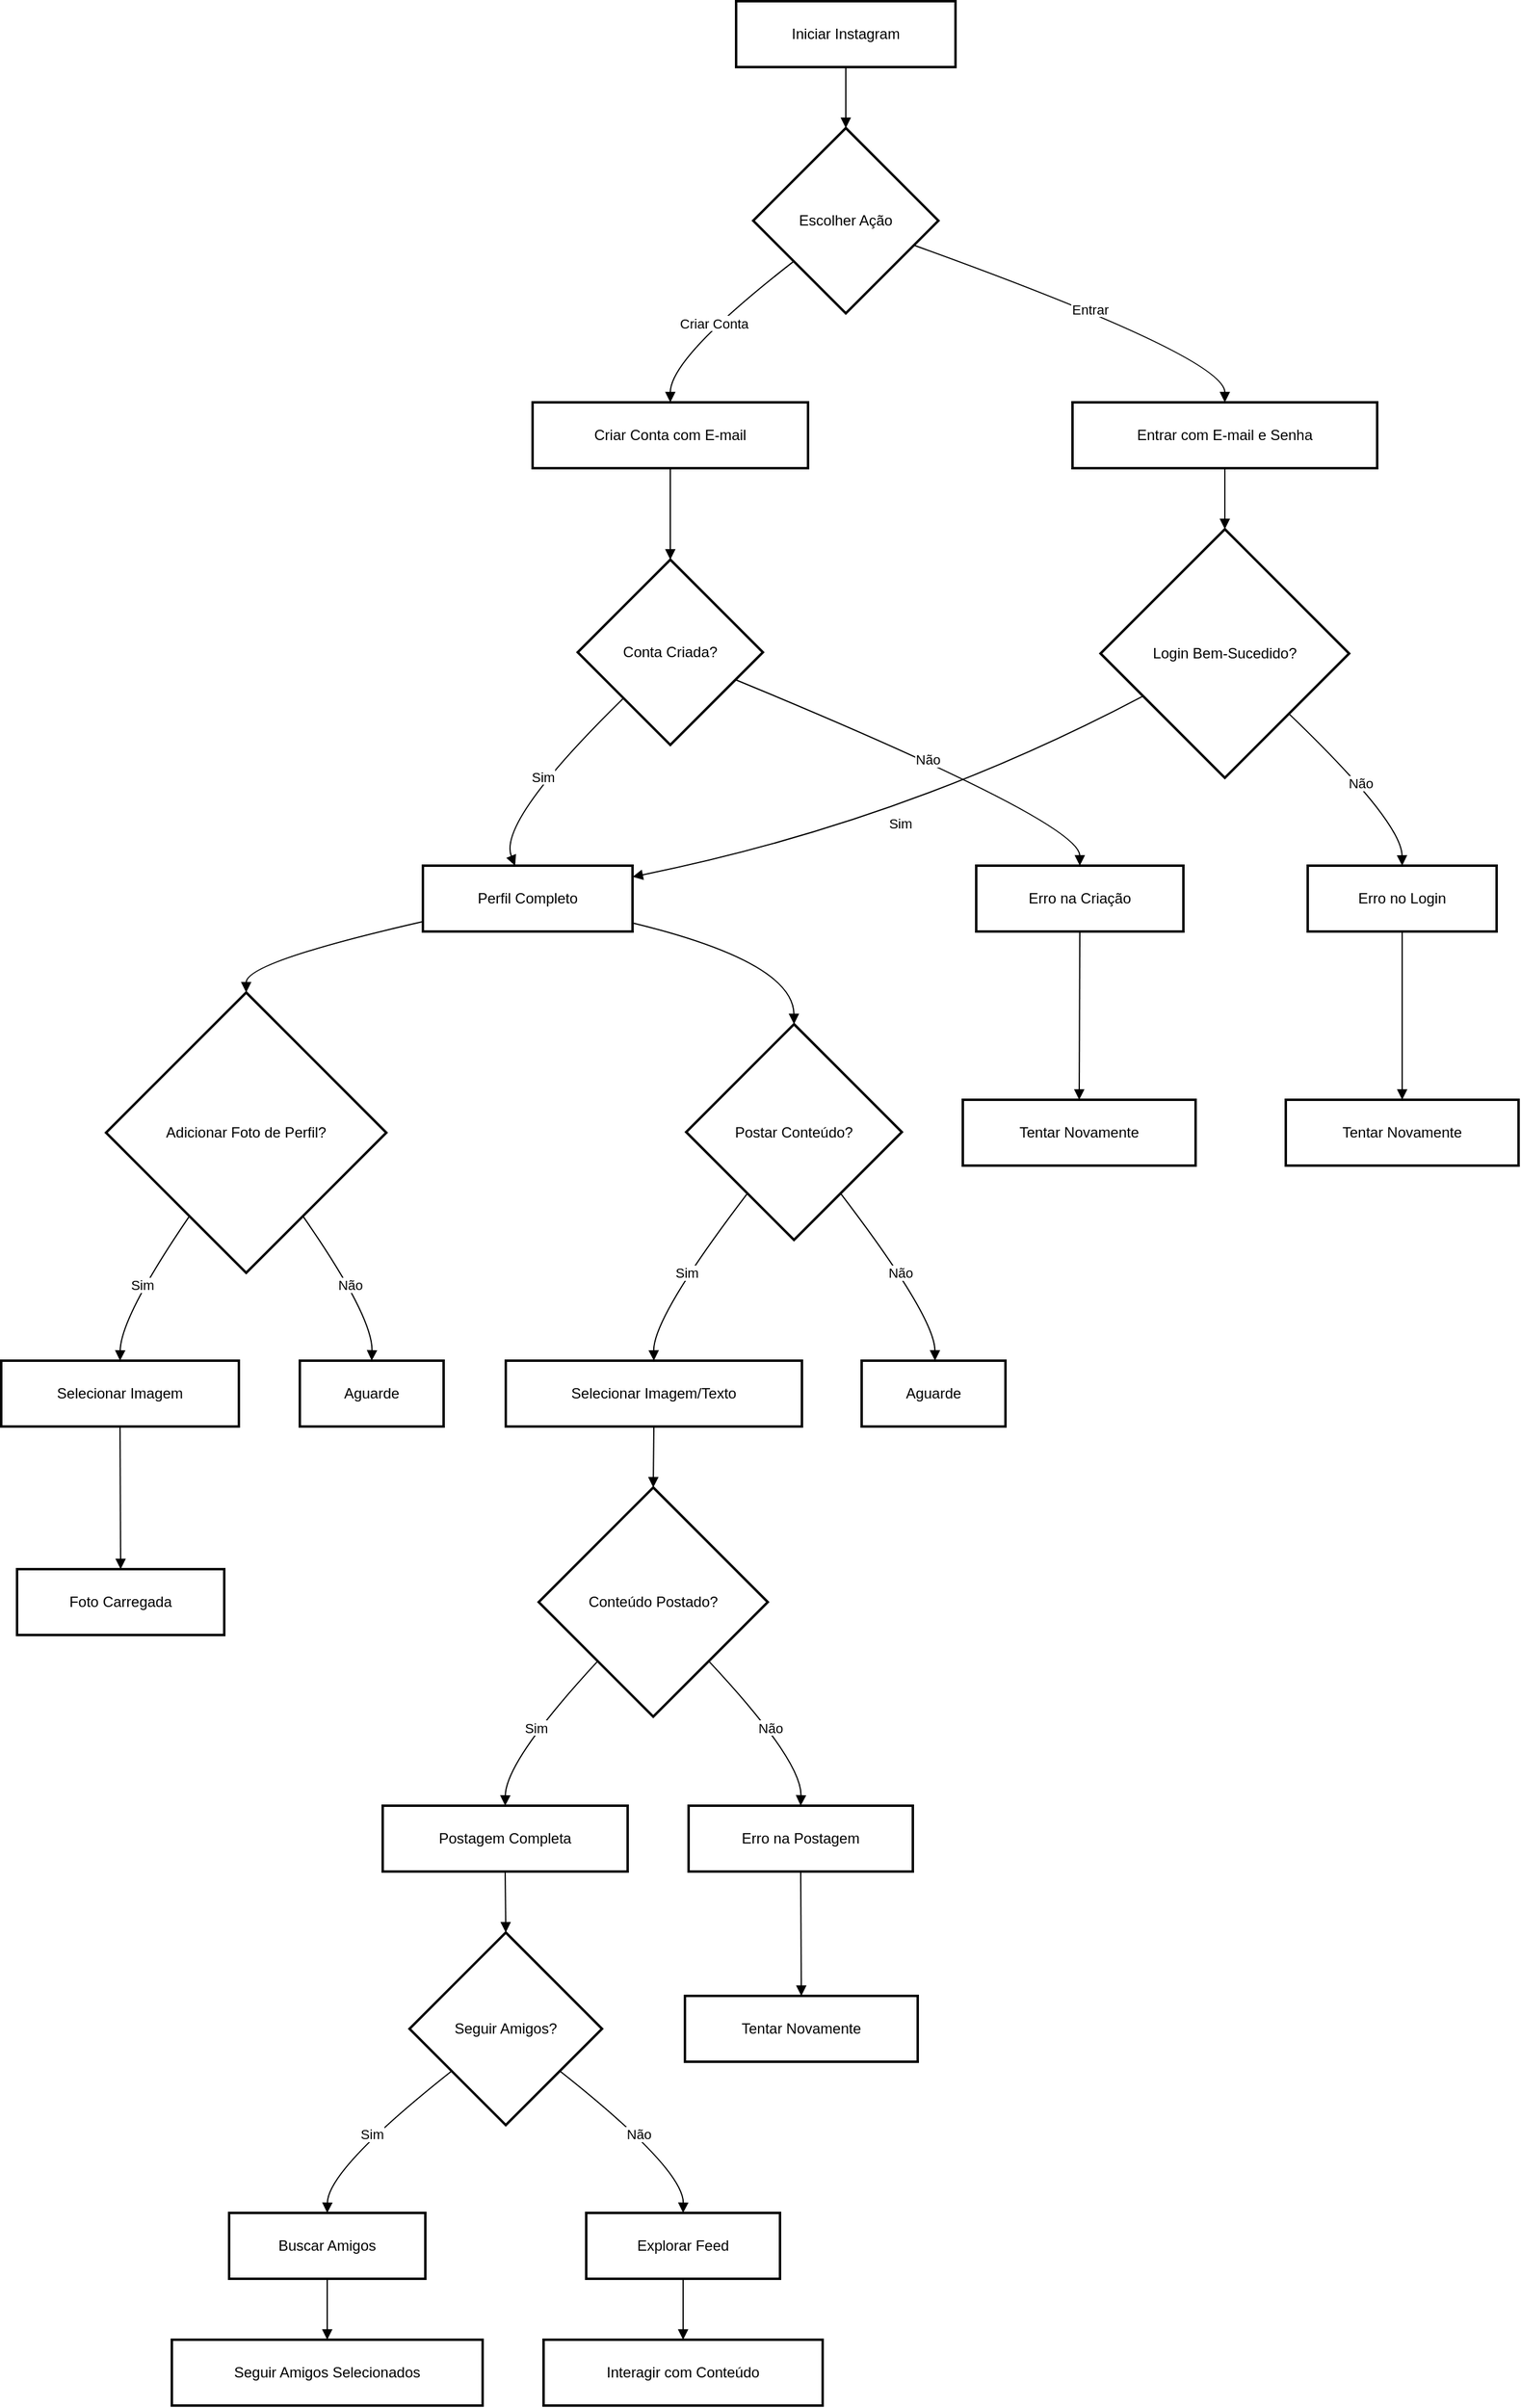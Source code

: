 <mxfile version="28.1.0">
  <diagram name="Página-1" id="o4EmlTjjggJbqA9D9DHs">
    <mxGraphModel>
      <root>
        <mxCell id="0" />
        <mxCell id="1" parent="0" />
        <mxCell id="2" value="Iniciar Instagram" style="whiteSpace=wrap;strokeWidth=2;" vertex="1" parent="1">
          <mxGeometry x="611" y="8" width="180" height="54" as="geometry" />
        </mxCell>
        <mxCell id="3" value="Escolher Ação" style="rhombus;strokeWidth=2;whiteSpace=wrap;" vertex="1" parent="1">
          <mxGeometry x="625" y="112" width="152" height="152" as="geometry" />
        </mxCell>
        <mxCell id="4" value="Criar Conta com E-mail" style="whiteSpace=wrap;strokeWidth=2;" vertex="1" parent="1">
          <mxGeometry x="444" y="337" width="226" height="54" as="geometry" />
        </mxCell>
        <mxCell id="5" value="Entrar com E-mail e Senha" style="whiteSpace=wrap;strokeWidth=2;" vertex="1" parent="1">
          <mxGeometry x="887" y="337" width="250" height="54" as="geometry" />
        </mxCell>
        <mxCell id="6" value="Conta Criada?" style="rhombus;strokeWidth=2;whiteSpace=wrap;" vertex="1" parent="1">
          <mxGeometry x="481" y="466" width="152" height="152" as="geometry" />
        </mxCell>
        <mxCell id="7" value="Perfil Completo" style="whiteSpace=wrap;strokeWidth=2;" vertex="1" parent="1">
          <mxGeometry x="354" y="717" width="172" height="54" as="geometry" />
        </mxCell>
        <mxCell id="8" value="Erro na Criação" style="whiteSpace=wrap;strokeWidth=2;" vertex="1" parent="1">
          <mxGeometry x="808" y="717" width="170" height="54" as="geometry" />
        </mxCell>
        <mxCell id="9" value="Login Bem-Sucedido?" style="rhombus;strokeWidth=2;whiteSpace=wrap;" vertex="1" parent="1">
          <mxGeometry x="910" y="441" width="204" height="204" as="geometry" />
        </mxCell>
        <mxCell id="10" value="Erro no Login" style="whiteSpace=wrap;strokeWidth=2;" vertex="1" parent="1">
          <mxGeometry x="1080" y="717" width="155" height="54" as="geometry" />
        </mxCell>
        <mxCell id="11" value="Adicionar Foto de Perfil?" style="rhombus;strokeWidth=2;whiteSpace=wrap;" vertex="1" parent="1">
          <mxGeometry x="94" y="821" width="230" height="230" as="geometry" />
        </mxCell>
        <mxCell id="12" value="Selecionar Imagem" style="whiteSpace=wrap;strokeWidth=2;" vertex="1" parent="1">
          <mxGeometry x="8" y="1123" width="195" height="54" as="geometry" />
        </mxCell>
        <mxCell id="13" value="Aguarde" style="whiteSpace=wrap;strokeWidth=2;" vertex="1" parent="1">
          <mxGeometry x="253" y="1123" width="118" height="54" as="geometry" />
        </mxCell>
        <mxCell id="14" value="Foto Carregada" style="whiteSpace=wrap;strokeWidth=2;" vertex="1" parent="1">
          <mxGeometry x="21" y="1294" width="170" height="54" as="geometry" />
        </mxCell>
        <mxCell id="15" value="Postar Conteúdo?" style="rhombus;strokeWidth=2;whiteSpace=wrap;" vertex="1" parent="1">
          <mxGeometry x="570" y="847" width="177" height="177" as="geometry" />
        </mxCell>
        <mxCell id="16" value="Selecionar Imagem/Texto" style="whiteSpace=wrap;strokeWidth=2;" vertex="1" parent="1">
          <mxGeometry x="422" y="1123" width="243" height="54" as="geometry" />
        </mxCell>
        <mxCell id="17" value="Aguarde" style="whiteSpace=wrap;strokeWidth=2;" vertex="1" parent="1">
          <mxGeometry x="714" y="1123" width="118" height="54" as="geometry" />
        </mxCell>
        <mxCell id="18" value="Conteúdo Postado?" style="rhombus;strokeWidth=2;whiteSpace=wrap;" vertex="1" parent="1">
          <mxGeometry x="449" y="1227" width="188" height="188" as="geometry" />
        </mxCell>
        <mxCell id="19" value="Postagem Completa" style="whiteSpace=wrap;strokeWidth=2;" vertex="1" parent="1">
          <mxGeometry x="321" y="1488" width="201" height="54" as="geometry" />
        </mxCell>
        <mxCell id="20" value="Erro na Postagem" style="whiteSpace=wrap;strokeWidth=2;" vertex="1" parent="1">
          <mxGeometry x="572" y="1488" width="184" height="54" as="geometry" />
        </mxCell>
        <mxCell id="21" value="Seguir Amigos?" style="rhombus;strokeWidth=2;whiteSpace=wrap;" vertex="1" parent="1">
          <mxGeometry x="343" y="1592" width="158" height="158" as="geometry" />
        </mxCell>
        <mxCell id="22" value="Buscar Amigos" style="whiteSpace=wrap;strokeWidth=2;" vertex="1" parent="1">
          <mxGeometry x="195" y="1822" width="161" height="54" as="geometry" />
        </mxCell>
        <mxCell id="23" value="Explorar Feed" style="whiteSpace=wrap;strokeWidth=2;" vertex="1" parent="1">
          <mxGeometry x="488" y="1822" width="159" height="54" as="geometry" />
        </mxCell>
        <mxCell id="24" value="Seguir Amigos Selecionados" style="whiteSpace=wrap;strokeWidth=2;" vertex="1" parent="1">
          <mxGeometry x="148" y="1926" width="255" height="54" as="geometry" />
        </mxCell>
        <mxCell id="25" value="Interagir com Conteúdo" style="whiteSpace=wrap;strokeWidth=2;" vertex="1" parent="1">
          <mxGeometry x="453" y="1926" width="229" height="54" as="geometry" />
        </mxCell>
        <mxCell id="26" value="Tentar Novamente" style="whiteSpace=wrap;strokeWidth=2;" vertex="1" parent="1">
          <mxGeometry x="797" y="909" width="191" height="54" as="geometry" />
        </mxCell>
        <mxCell id="27" value="Tentar Novamente" style="whiteSpace=wrap;strokeWidth=2;" vertex="1" parent="1">
          <mxGeometry x="1062" y="909" width="191" height="54" as="geometry" />
        </mxCell>
        <mxCell id="28" value="Tentar Novamente" style="whiteSpace=wrap;strokeWidth=2;" vertex="1" parent="1">
          <mxGeometry x="569" y="1644" width="191" height="54" as="geometry" />
        </mxCell>
        <mxCell id="29" value="" style="curved=1;startArrow=none;endArrow=block;exitX=0.5;exitY=1;entryX=0.5;entryY=0;" edge="1" parent="1" source="2" target="3">
          <mxGeometry relative="1" as="geometry">
            <Array as="points" />
          </mxGeometry>
        </mxCell>
        <mxCell id="30" value="Criar Conta" style="curved=1;startArrow=none;endArrow=block;exitX=0;exitY=0.89;entryX=0.5;entryY=-0.01;" edge="1" parent="1" source="3" target="4">
          <mxGeometry relative="1" as="geometry">
            <Array as="points">
              <mxPoint x="557" y="300" />
            </Array>
          </mxGeometry>
        </mxCell>
        <mxCell id="31" value="Entrar" style="curved=1;startArrow=none;endArrow=block;exitX=1;exitY=0.68;entryX=0.5;entryY=-0.01;" edge="1" parent="1" source="3" target="5">
          <mxGeometry relative="1" as="geometry">
            <Array as="points">
              <mxPoint x="1012" y="300" />
            </Array>
          </mxGeometry>
        </mxCell>
        <mxCell id="32" value="" style="curved=1;startArrow=none;endArrow=block;exitX=0.5;exitY=0.99;entryX=0.5;entryY=0;" edge="1" parent="1" source="4" target="6">
          <mxGeometry relative="1" as="geometry">
            <Array as="points" />
          </mxGeometry>
        </mxCell>
        <mxCell id="33" value="Sim" style="curved=1;startArrow=none;endArrow=block;exitX=0;exitY=0.99;entryX=0.44;entryY=0;" edge="1" parent="1" source="6" target="7">
          <mxGeometry relative="1" as="geometry">
            <Array as="points">
              <mxPoint x="415" y="681" />
            </Array>
          </mxGeometry>
        </mxCell>
        <mxCell id="34" value="Não" style="curved=1;startArrow=none;endArrow=block;exitX=1;exitY=0.71;entryX=0.5;entryY=0;" edge="1" parent="1" source="6" target="8">
          <mxGeometry relative="1" as="geometry">
            <Array as="points">
              <mxPoint x="893" y="681" />
            </Array>
          </mxGeometry>
        </mxCell>
        <mxCell id="35" value="" style="curved=1;startArrow=none;endArrow=block;exitX=0.5;exitY=0.99;entryX=0.5;entryY=0;" edge="1" parent="1" source="5" target="9">
          <mxGeometry relative="1" as="geometry">
            <Array as="points" />
          </mxGeometry>
        </mxCell>
        <mxCell id="36" value="Sim" style="curved=1;startArrow=none;endArrow=block;exitX=0;exitY=0.76;entryX=1;entryY=0.17;" edge="1" parent="1" source="9" target="7">
          <mxGeometry relative="1" as="geometry">
            <Array as="points">
              <mxPoint x="750" y="681" />
            </Array>
          </mxGeometry>
        </mxCell>
        <mxCell id="37" value="Não" style="curved=1;startArrow=none;endArrow=block;exitX=1;exitY=0.97;entryX=0.5;entryY=0;" edge="1" parent="1" source="9" target="10">
          <mxGeometry relative="1" as="geometry">
            <Array as="points">
              <mxPoint x="1157" y="681" />
            </Array>
          </mxGeometry>
        </mxCell>
        <mxCell id="38" value="" style="curved=1;startArrow=none;endArrow=block;exitX=0;exitY=0.85;entryX=0.5;entryY=0;" edge="1" parent="1" source="7" target="11">
          <mxGeometry relative="1" as="geometry">
            <Array as="points">
              <mxPoint x="209" y="796" />
            </Array>
          </mxGeometry>
        </mxCell>
        <mxCell id="39" value="Sim" style="curved=1;startArrow=none;endArrow=block;exitX=0.16;exitY=1;entryX=0.5;entryY=0;" edge="1" parent="1" source="11" target="12">
          <mxGeometry relative="1" as="geometry">
            <Array as="points">
              <mxPoint x="106" y="1087" />
            </Array>
          </mxGeometry>
        </mxCell>
        <mxCell id="40" value="Não" style="curved=1;startArrow=none;endArrow=block;exitX=0.84;exitY=1;entryX=0.5;entryY=0;" edge="1" parent="1" source="11" target="13">
          <mxGeometry relative="1" as="geometry">
            <Array as="points">
              <mxPoint x="313" y="1087" />
            </Array>
          </mxGeometry>
        </mxCell>
        <mxCell id="41" value="" style="curved=1;startArrow=none;endArrow=block;exitX=0.5;exitY=1;entryX=0.5;entryY=0;" edge="1" parent="1" source="12" target="14">
          <mxGeometry relative="1" as="geometry">
            <Array as="points" />
          </mxGeometry>
        </mxCell>
        <mxCell id="42" value="" style="curved=1;startArrow=none;endArrow=block;exitX=1;exitY=0.87;entryX=0.5;entryY=0;" edge="1" parent="1" source="7" target="15">
          <mxGeometry relative="1" as="geometry">
            <Array as="points">
              <mxPoint x="658" y="796" />
            </Array>
          </mxGeometry>
        </mxCell>
        <mxCell id="43" value="Sim" style="curved=1;startArrow=none;endArrow=block;exitX=0.12;exitY=1;entryX=0.5;entryY=0;" edge="1" parent="1" source="15" target="16">
          <mxGeometry relative="1" as="geometry">
            <Array as="points">
              <mxPoint x="543" y="1087" />
            </Array>
          </mxGeometry>
        </mxCell>
        <mxCell id="44" value="Não" style="curved=1;startArrow=none;endArrow=block;exitX=0.88;exitY=1;entryX=0.51;entryY=0;" edge="1" parent="1" source="15" target="17">
          <mxGeometry relative="1" as="geometry">
            <Array as="points">
              <mxPoint x="774" y="1087" />
            </Array>
          </mxGeometry>
        </mxCell>
        <mxCell id="45" value="" style="curved=1;startArrow=none;endArrow=block;exitX=0.5;exitY=1;entryX=0.5;entryY=0;" edge="1" parent="1" source="16" target="18">
          <mxGeometry relative="1" as="geometry">
            <Array as="points" />
          </mxGeometry>
        </mxCell>
        <mxCell id="46" value="Sim" style="curved=1;startArrow=none;endArrow=block;exitX=0.03;exitY=1;entryX=0.5;entryY=-0.01;" edge="1" parent="1" source="18" target="19">
          <mxGeometry relative="1" as="geometry">
            <Array as="points">
              <mxPoint x="422" y="1451" />
            </Array>
          </mxGeometry>
        </mxCell>
        <mxCell id="47" value="Não" style="curved=1;startArrow=none;endArrow=block;exitX=0.97;exitY=1;entryX=0.5;entryY=-0.01;" edge="1" parent="1" source="18" target="20">
          <mxGeometry relative="1" as="geometry">
            <Array as="points">
              <mxPoint x="665" y="1451" />
            </Array>
          </mxGeometry>
        </mxCell>
        <mxCell id="48" value="" style="curved=1;startArrow=none;endArrow=block;exitX=0.5;exitY=0.99;entryX=0.5;entryY=0;" edge="1" parent="1" source="19" target="21">
          <mxGeometry relative="1" as="geometry">
            <Array as="points" />
          </mxGeometry>
        </mxCell>
        <mxCell id="49" value="Sim" style="curved=1;startArrow=none;endArrow=block;exitX=0;exitY=0.89;entryX=0.5;entryY=0;" edge="1" parent="1" source="21" target="22">
          <mxGeometry relative="1" as="geometry">
            <Array as="points">
              <mxPoint x="276" y="1786" />
            </Array>
          </mxGeometry>
        </mxCell>
        <mxCell id="50" value="Não" style="curved=1;startArrow=none;endArrow=block;exitX=1;exitY=0.89;entryX=0.5;entryY=0;" edge="1" parent="1" source="21" target="23">
          <mxGeometry relative="1" as="geometry">
            <Array as="points">
              <mxPoint x="568" y="1786" />
            </Array>
          </mxGeometry>
        </mxCell>
        <mxCell id="51" value="" style="curved=1;startArrow=none;endArrow=block;exitX=0.5;exitY=1;entryX=0.5;entryY=0;" edge="1" parent="1" source="22" target="24">
          <mxGeometry relative="1" as="geometry">
            <Array as="points" />
          </mxGeometry>
        </mxCell>
        <mxCell id="52" value="" style="curved=1;startArrow=none;endArrow=block;exitX=0.5;exitY=1;entryX=0.5;entryY=0;" edge="1" parent="1" source="23" target="25">
          <mxGeometry relative="1" as="geometry">
            <Array as="points" />
          </mxGeometry>
        </mxCell>
        <mxCell id="53" value="" style="curved=1;startArrow=none;endArrow=block;exitX=0.5;exitY=1;entryX=0.5;entryY=-0.01;" edge="1" parent="1" source="8" target="26">
          <mxGeometry relative="1" as="geometry">
            <Array as="points" />
          </mxGeometry>
        </mxCell>
        <mxCell id="54" value="" style="curved=1;startArrow=none;endArrow=block;exitX=0.5;exitY=1;entryX=0.5;entryY=-0.01;" edge="1" parent="1" source="10" target="27">
          <mxGeometry relative="1" as="geometry">
            <Array as="points" />
          </mxGeometry>
        </mxCell>
        <mxCell id="55" value="" style="curved=1;startArrow=none;endArrow=block;exitX=0.5;exitY=0.99;entryX=0.5;entryY=-0.01;" edge="1" parent="1" source="20" target="28">
          <mxGeometry relative="1" as="geometry">
            <Array as="points" />
          </mxGeometry>
        </mxCell>
      </root>
    </mxGraphModel>
  </diagram>
</mxfile>
